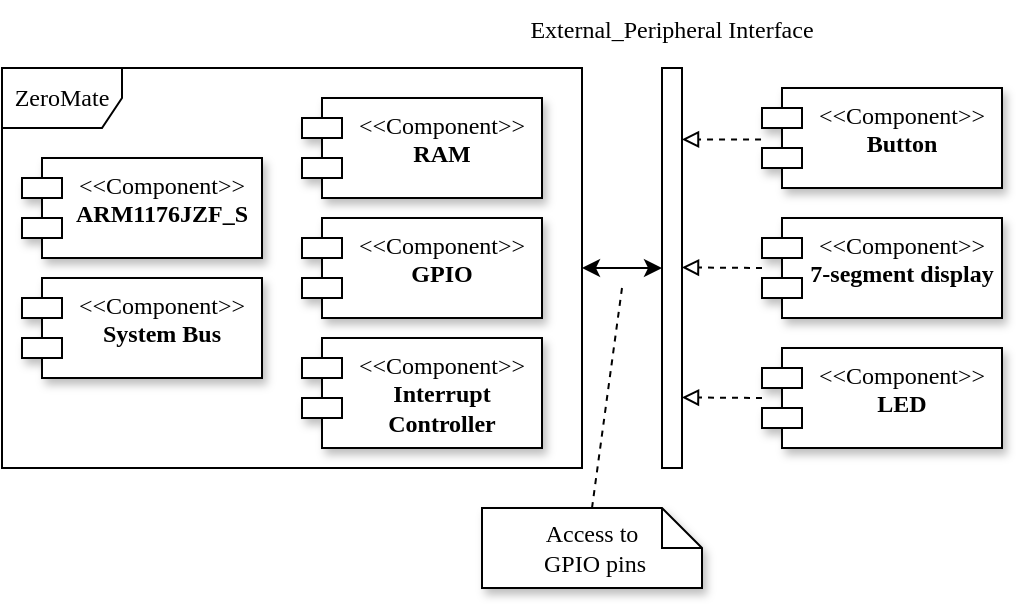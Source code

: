 <mxfile version="21.6.8" type="device">
  <diagram name="Page-1" id="JiNAABkAr08de9JiWgLx">
    <mxGraphModel dx="1098" dy="613" grid="1" gridSize="10" guides="1" tooltips="1" connect="1" arrows="1" fold="1" page="1" pageScale="1" pageWidth="850" pageHeight="1100" math="0" shadow="0">
      <root>
        <mxCell id="0" />
        <mxCell id="1" parent="0" />
        <mxCell id="XMsUY44TfDVh9V_akPgO-1" value="ZeroMate" style="shape=umlFrame;whiteSpace=wrap;html=1;pointerEvents=0;fontFamily=Computer Modern;" vertex="1" parent="1">
          <mxGeometry x="170" y="100" width="290" height="200" as="geometry" />
        </mxCell>
        <mxCell id="XMsUY44TfDVh9V_akPgO-2" value="&amp;lt;&amp;lt;Component&amp;gt;&amp;gt;&lt;br&gt;&lt;b&gt;RAM&lt;/b&gt;" style="shape=module;align=left;spacingLeft=20;align=center;verticalAlign=top;whiteSpace=wrap;html=1;fontFamily=Computer Modern;shadow=1;" vertex="1" parent="1">
          <mxGeometry x="320" y="115" width="120" height="50" as="geometry" />
        </mxCell>
        <mxCell id="XMsUY44TfDVh9V_akPgO-3" value="&amp;lt;&amp;lt;Component&amp;gt;&amp;gt;&lt;br&gt;&lt;b&gt;GPIO&lt;/b&gt;" style="shape=module;align=left;spacingLeft=20;align=center;verticalAlign=top;whiteSpace=wrap;html=1;fontFamily=Computer Modern;shadow=1;" vertex="1" parent="1">
          <mxGeometry x="320" y="175" width="120" height="50" as="geometry" />
        </mxCell>
        <mxCell id="XMsUY44TfDVh9V_akPgO-4" value="&amp;lt;&amp;lt;Component&amp;gt;&amp;gt;&lt;br&gt;&lt;b&gt;Interrupt Controller&lt;/b&gt;" style="shape=module;align=left;spacingLeft=20;align=center;verticalAlign=top;whiteSpace=wrap;html=1;fontFamily=Computer Modern;shadow=1;" vertex="1" parent="1">
          <mxGeometry x="320" y="235" width="120" height="55" as="geometry" />
        </mxCell>
        <mxCell id="XMsUY44TfDVh9V_akPgO-5" value="&amp;lt;&amp;lt;Component&amp;gt;&amp;gt;&lt;br&gt;&lt;b&gt;ARM1176JZF_S&lt;/b&gt;" style="shape=module;align=left;spacingLeft=20;align=center;verticalAlign=top;whiteSpace=wrap;html=1;fontFamily=Computer Modern;shadow=1;" vertex="1" parent="1">
          <mxGeometry x="180" y="145" width="120" height="50" as="geometry" />
        </mxCell>
        <mxCell id="XMsUY44TfDVh9V_akPgO-6" value="" style="html=1;points=[];perimeter=orthogonalPerimeter;outlineConnect=0;targetShapes=umlLifeline;portConstraint=eastwest;newEdgeStyle={&quot;edgeStyle&quot;:&quot;elbowEdgeStyle&quot;,&quot;elbow&quot;:&quot;vertical&quot;,&quot;curved&quot;:0,&quot;rounded&quot;:0};" vertex="1" parent="1">
          <mxGeometry x="500" y="100" width="10" height="200" as="geometry" />
        </mxCell>
        <mxCell id="XMsUY44TfDVh9V_akPgO-7" value="" style="endArrow=classic;startArrow=classic;html=1;rounded=0;" edge="1" parent="1" target="XMsUY44TfDVh9V_akPgO-6">
          <mxGeometry width="100" height="100" relative="1" as="geometry">
            <mxPoint x="460" y="200" as="sourcePoint" />
            <mxPoint x="560" y="100" as="targetPoint" />
          </mxGeometry>
        </mxCell>
        <mxCell id="XMsUY44TfDVh9V_akPgO-8" value="External_Peripheral Interface" style="text;html=1;strokeColor=none;fillColor=none;align=center;verticalAlign=middle;whiteSpace=wrap;rounded=0;fontFamily=Computer Modern;" vertex="1" parent="1">
          <mxGeometry x="416.25" y="66" width="177.5" height="30" as="geometry" />
        </mxCell>
        <mxCell id="XMsUY44TfDVh9V_akPgO-9" value="&amp;lt;&amp;lt;Component&amp;gt;&amp;gt;&lt;br&gt;&lt;b&gt;Button&lt;/b&gt;" style="shape=module;align=left;spacingLeft=20;align=center;verticalAlign=top;whiteSpace=wrap;html=1;fontFamily=Computer Modern;shadow=1;" vertex="1" parent="1">
          <mxGeometry x="550" y="110" width="120" height="50" as="geometry" />
        </mxCell>
        <mxCell id="XMsUY44TfDVh9V_akPgO-10" value="&amp;lt;&amp;lt;Component&amp;gt;&amp;gt;&lt;br&gt;&lt;b&gt;7-segment display&lt;/b&gt;" style="shape=module;align=left;spacingLeft=20;align=center;verticalAlign=top;whiteSpace=wrap;html=1;fontFamily=Computer Modern;shadow=1;" vertex="1" parent="1">
          <mxGeometry x="550" y="175" width="120" height="50" as="geometry" />
        </mxCell>
        <mxCell id="XMsUY44TfDVh9V_akPgO-11" value="&amp;lt;&amp;lt;Component&amp;gt;&amp;gt;&lt;br&gt;&lt;b&gt;LED&lt;/b&gt;" style="shape=module;align=left;spacingLeft=20;align=center;verticalAlign=top;whiteSpace=wrap;html=1;fontFamily=Computer Modern;shadow=1;" vertex="1" parent="1">
          <mxGeometry x="550" y="240" width="120" height="50" as="geometry" />
        </mxCell>
        <mxCell id="XMsUY44TfDVh9V_akPgO-13" value="" style="endArrow=block;html=1;rounded=0;exitX=-0.004;exitY=0.514;exitDx=0;exitDy=0;exitPerimeter=0;endFill=0;dashed=1;" edge="1" parent="1" source="XMsUY44TfDVh9V_akPgO-9" target="XMsUY44TfDVh9V_akPgO-6">
          <mxGeometry width="50" height="50" relative="1" as="geometry">
            <mxPoint x="500" y="190" as="sourcePoint" />
            <mxPoint x="530" y="190" as="targetPoint" />
          </mxGeometry>
        </mxCell>
        <mxCell id="XMsUY44TfDVh9V_akPgO-14" value="" style="endArrow=block;html=1;rounded=0;endFill=0;dashed=1;" edge="1" parent="1">
          <mxGeometry width="50" height="50" relative="1" as="geometry">
            <mxPoint x="550" y="200" as="sourcePoint" />
            <mxPoint x="510" y="199.71" as="targetPoint" />
          </mxGeometry>
        </mxCell>
        <mxCell id="XMsUY44TfDVh9V_akPgO-15" value="" style="endArrow=block;html=1;rounded=0;endFill=0;dashed=1;" edge="1" parent="1">
          <mxGeometry width="50" height="50" relative="1" as="geometry">
            <mxPoint x="550" y="265" as="sourcePoint" />
            <mxPoint x="510" y="264.71" as="targetPoint" />
          </mxGeometry>
        </mxCell>
        <mxCell id="XMsUY44TfDVh9V_akPgO-17" value="&amp;lt;&amp;lt;Component&amp;gt;&amp;gt;&lt;br&gt;&lt;b&gt;System Bus&lt;/b&gt;" style="shape=module;align=left;spacingLeft=20;align=center;verticalAlign=top;whiteSpace=wrap;html=1;fontFamily=Computer Modern;shadow=1;" vertex="1" parent="1">
          <mxGeometry x="180" y="205" width="120" height="50" as="geometry" />
        </mxCell>
        <mxCell id="XMsUY44TfDVh9V_akPgO-18" value="Access to&lt;br&gt;&amp;nbsp;GPIO pins" style="shape=note;size=20;whiteSpace=wrap;html=1;fontFamily=Computer Modern;shadow=1;" vertex="1" parent="1">
          <mxGeometry x="410" y="320" width="110" height="40" as="geometry" />
        </mxCell>
        <mxCell id="XMsUY44TfDVh9V_akPgO-19" value="" style="endArrow=none;dashed=1;html=1;rounded=0;entryX=0.5;entryY=0;entryDx=0;entryDy=0;entryPerimeter=0;" edge="1" parent="1" target="XMsUY44TfDVh9V_akPgO-18">
          <mxGeometry width="50" height="50" relative="1" as="geometry">
            <mxPoint x="480" y="210" as="sourcePoint" />
            <mxPoint x="360" y="360" as="targetPoint" />
          </mxGeometry>
        </mxCell>
      </root>
    </mxGraphModel>
  </diagram>
</mxfile>
